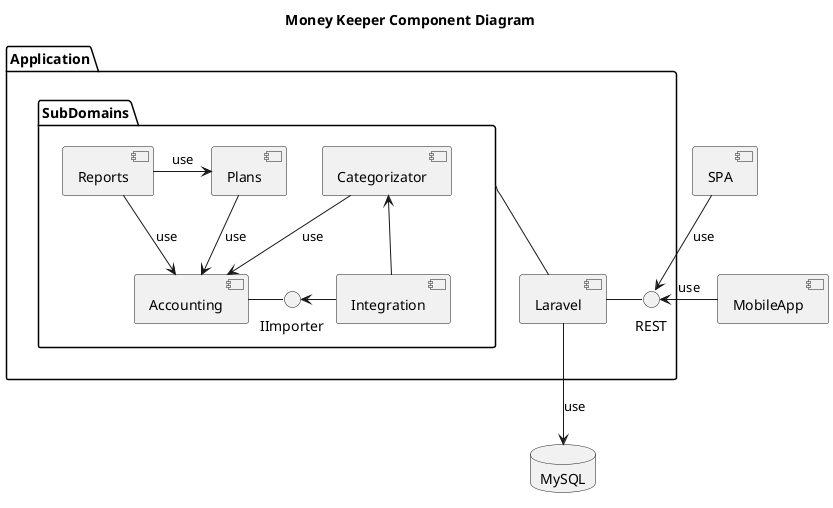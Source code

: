 @startuml

title Money Keeper Component Diagram

database MySQL as da
component SPA as spa
component MobileApp as mapp

package "Application" {
  folder SubDomains as domains {
    component Accounting as accounting
    component Plans as plans
    component Reports as report
    component Categorizator as catr
    component Integration as int
    interface IImporter as ii
    plans --> accounting : use
    catr --> accounting : use
    report -> accounting : use
    report -> plans : use
    catr <-- int
    ii <- int
    accounting - ii
  }
  interface REST as rest
  component Laravel as laravel
  
  rest - laravel
  domains -- laravel
}

laravel --> da : use
spa --> rest : use
mapp -> rest : use


@enduml